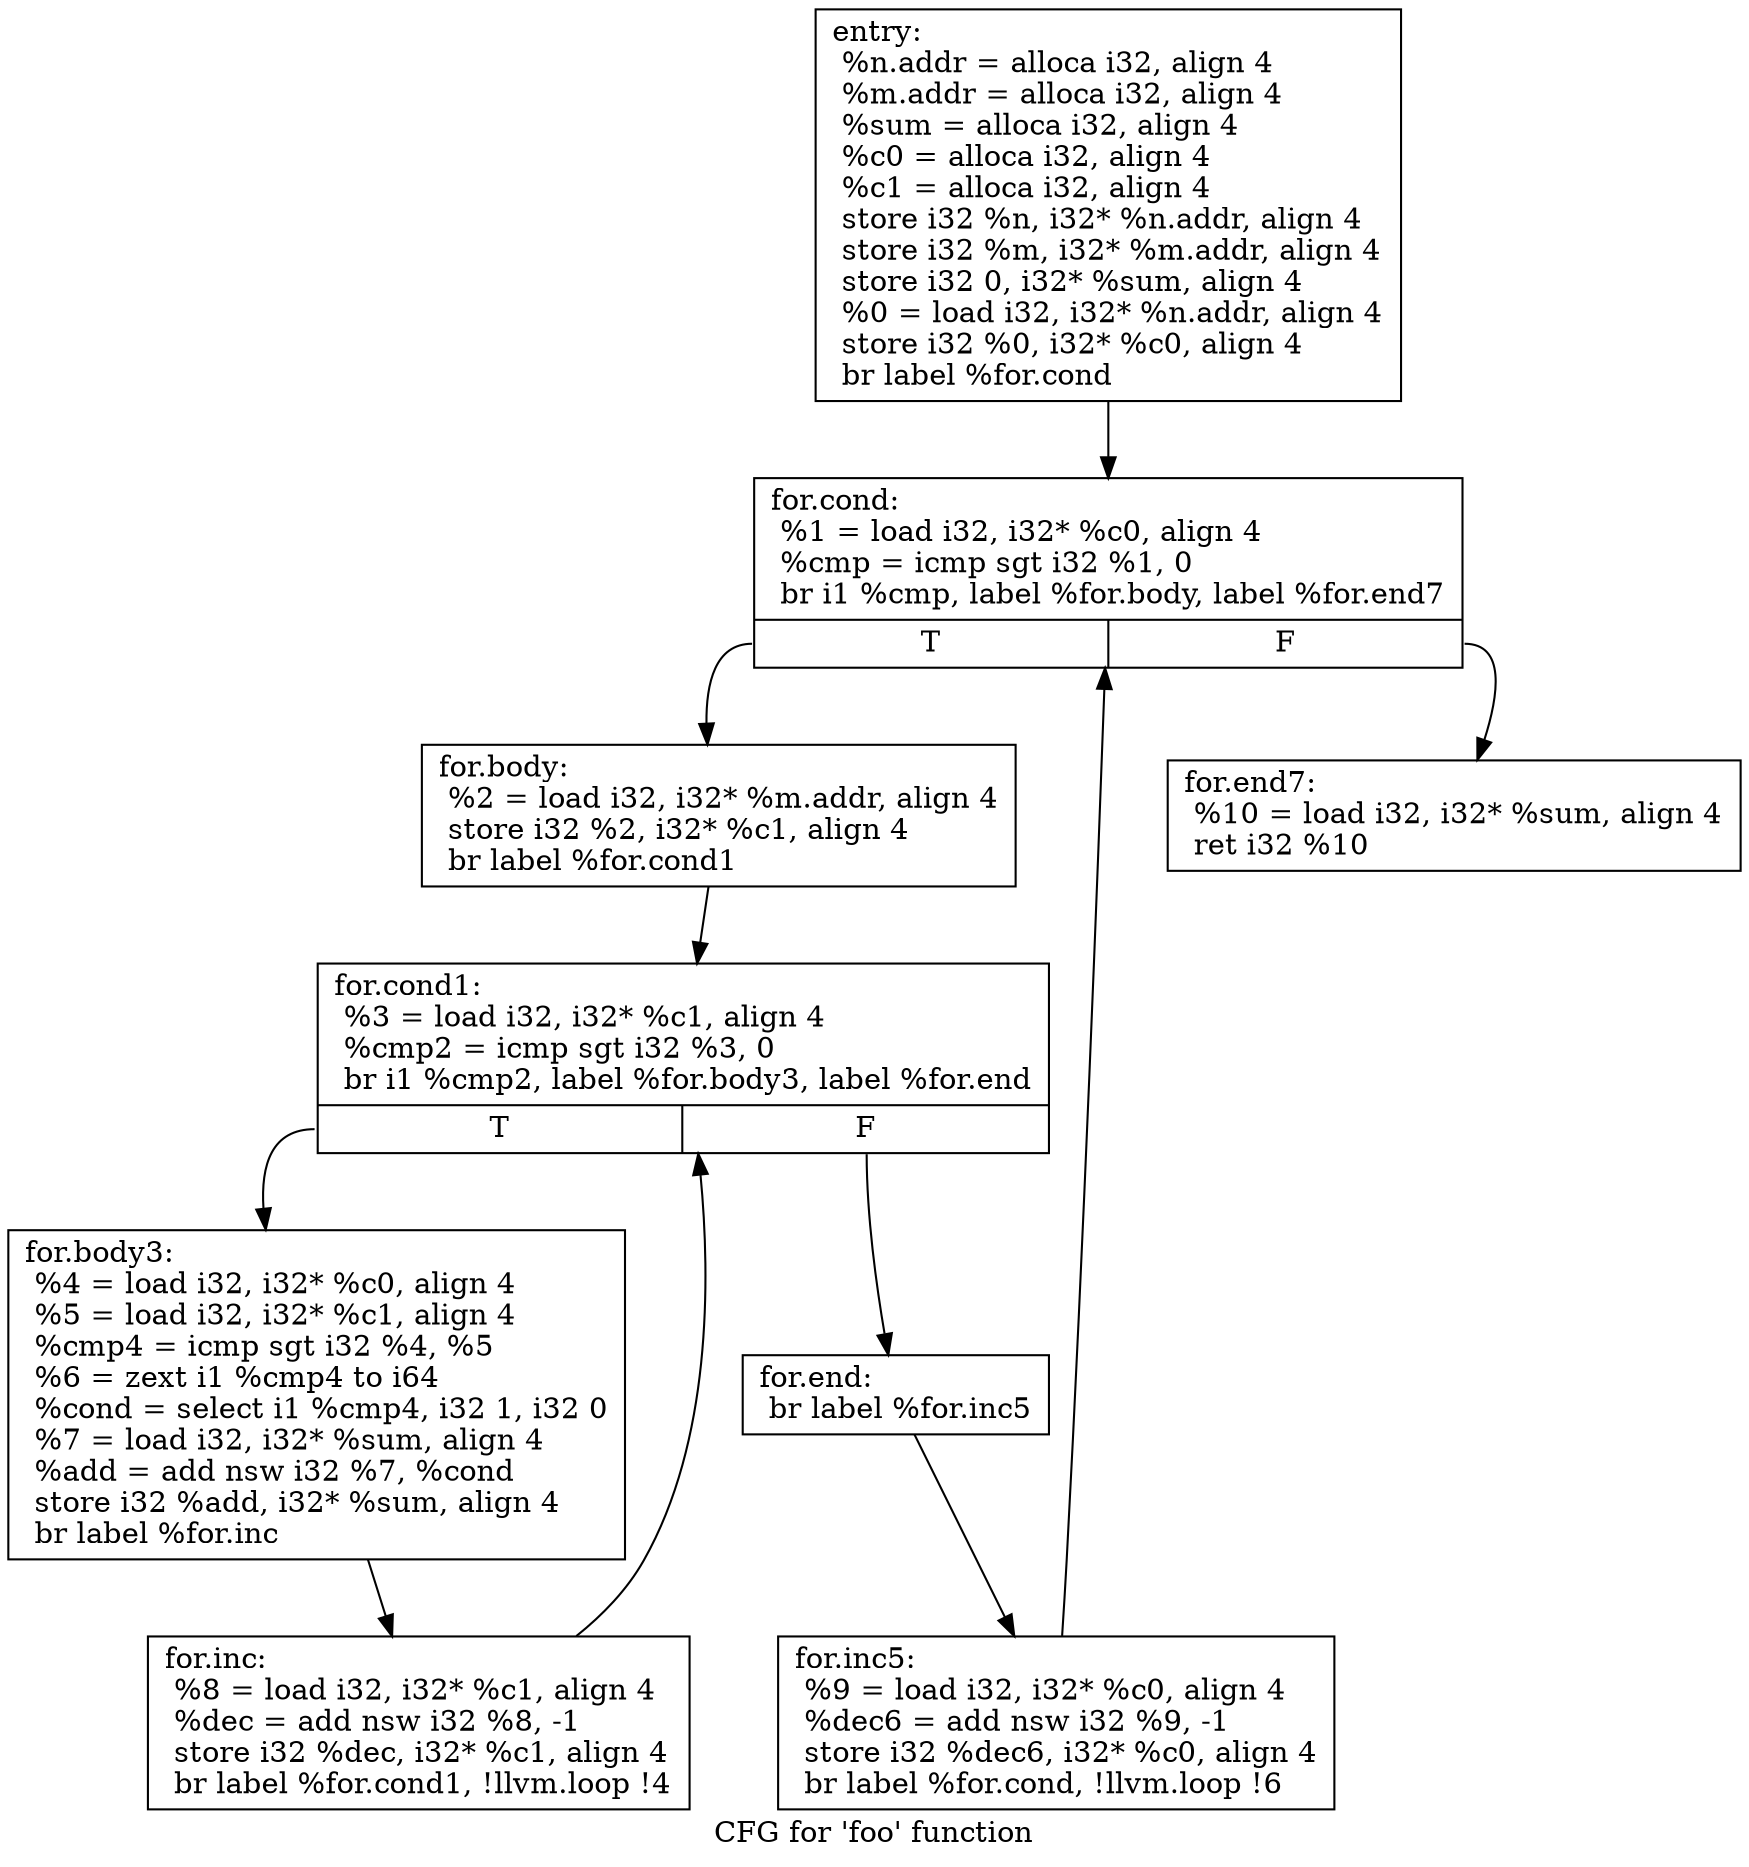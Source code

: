 digraph "CFG for 'foo' function" {
	label="CFG for 'foo' function";

	Node0x20a8860 [shape=record,label="{entry:\l  %n.addr = alloca i32, align 4\l  %m.addr = alloca i32, align 4\l  %sum = alloca i32, align 4\l  %c0 = alloca i32, align 4\l  %c1 = alloca i32, align 4\l  store i32 %n, i32* %n.addr, align 4\l  store i32 %m, i32* %m.addr, align 4\l  store i32 0, i32* %sum, align 4\l  %0 = load i32, i32* %n.addr, align 4\l  store i32 %0, i32* %c0, align 4\l  br label %for.cond\l}"];
	Node0x20a8860 -> Node0x20a9400;
	Node0x20a9400 [shape=record,label="{for.cond:                                         \l  %1 = load i32, i32* %c0, align 4\l  %cmp = icmp sgt i32 %1, 0\l  br i1 %cmp, label %for.body, label %for.end7\l|{<s0>T|<s1>F}}"];
	Node0x20a9400:s0 -> Node0x20a95d0;
	Node0x20a9400:s1 -> Node0x20a96b0;
	Node0x20a95d0 [shape=record,label="{for.body:                                         \l  %2 = load i32, i32* %m.addr, align 4\l  store i32 %2, i32* %c1, align 4\l  br label %for.cond1\l}"];
	Node0x20a95d0 -> Node0x20a9840;
	Node0x20a9840 [shape=record,label="{for.cond1:                                        \l  %3 = load i32, i32* %c1, align 4\l  %cmp2 = icmp sgt i32 %3, 0\l  br i1 %cmp2, label %for.body3, label %for.end\l|{<s0>T|<s1>F}}"];
	Node0x20a9840:s0 -> Node0x20a9b90;
	Node0x20a9840:s1 -> Node0x20a9c70;
	Node0x20a9b90 [shape=record,label="{for.body3:                                        \l  %4 = load i32, i32* %c0, align 4\l  %5 = load i32, i32* %c1, align 4\l  %cmp4 = icmp sgt i32 %4, %5\l  %6 = zext i1 %cmp4 to i64\l  %cond = select i1 %cmp4, i32 1, i32 0\l  %7 = load i32, i32* %sum, align 4\l  %add = add nsw i32 %7, %cond\l  store i32 %add, i32* %sum, align 4\l  br label %for.inc\l}"];
	Node0x20a9b90 -> Node0x20aa070;
	Node0x20aa070 [shape=record,label="{for.inc:                                          \l  %8 = load i32, i32* %c1, align 4\l  %dec = add nsw i32 %8, -1\l  store i32 %dec, i32* %c1, align 4\l  br label %for.cond1, !llvm.loop !4\l}"];
	Node0x20aa070 -> Node0x20a9840;
	Node0x20a9c70 [shape=record,label="{for.end:                                          \l  br label %for.inc5\l}"];
	Node0x20a9c70 -> Node0x20a9d40;
	Node0x20a9d40 [shape=record,label="{for.inc5:                                         \l  %9 = load i32, i32* %c0, align 4\l  %dec6 = add nsw i32 %9, -1\l  store i32 %dec6, i32* %c0, align 4\l  br label %for.cond, !llvm.loop !6\l}"];
	Node0x20a9d40 -> Node0x20a9400;
	Node0x20a96b0 [shape=record,label="{for.end7:                                         \l  %10 = load i32, i32* %sum, align 4\l  ret i32 %10\l}"];
}
